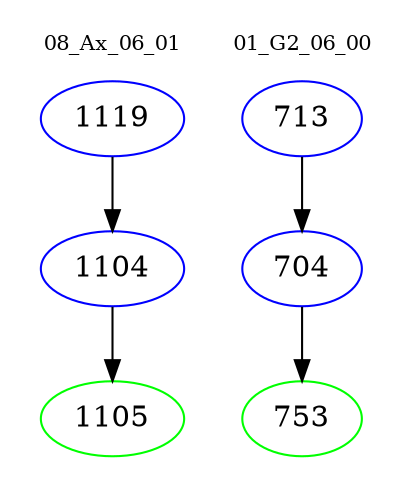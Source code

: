 digraph{
subgraph cluster_0 {
color = white
label = "08_Ax_06_01";
fontsize=10;
T0_1119 [label="1119", color="blue"]
T0_1119 -> T0_1104 [color="black"]
T0_1104 [label="1104", color="blue"]
T0_1104 -> T0_1105 [color="black"]
T0_1105 [label="1105", color="green"]
}
subgraph cluster_1 {
color = white
label = "01_G2_06_00";
fontsize=10;
T1_713 [label="713", color="blue"]
T1_713 -> T1_704 [color="black"]
T1_704 [label="704", color="blue"]
T1_704 -> T1_753 [color="black"]
T1_753 [label="753", color="green"]
}
}
